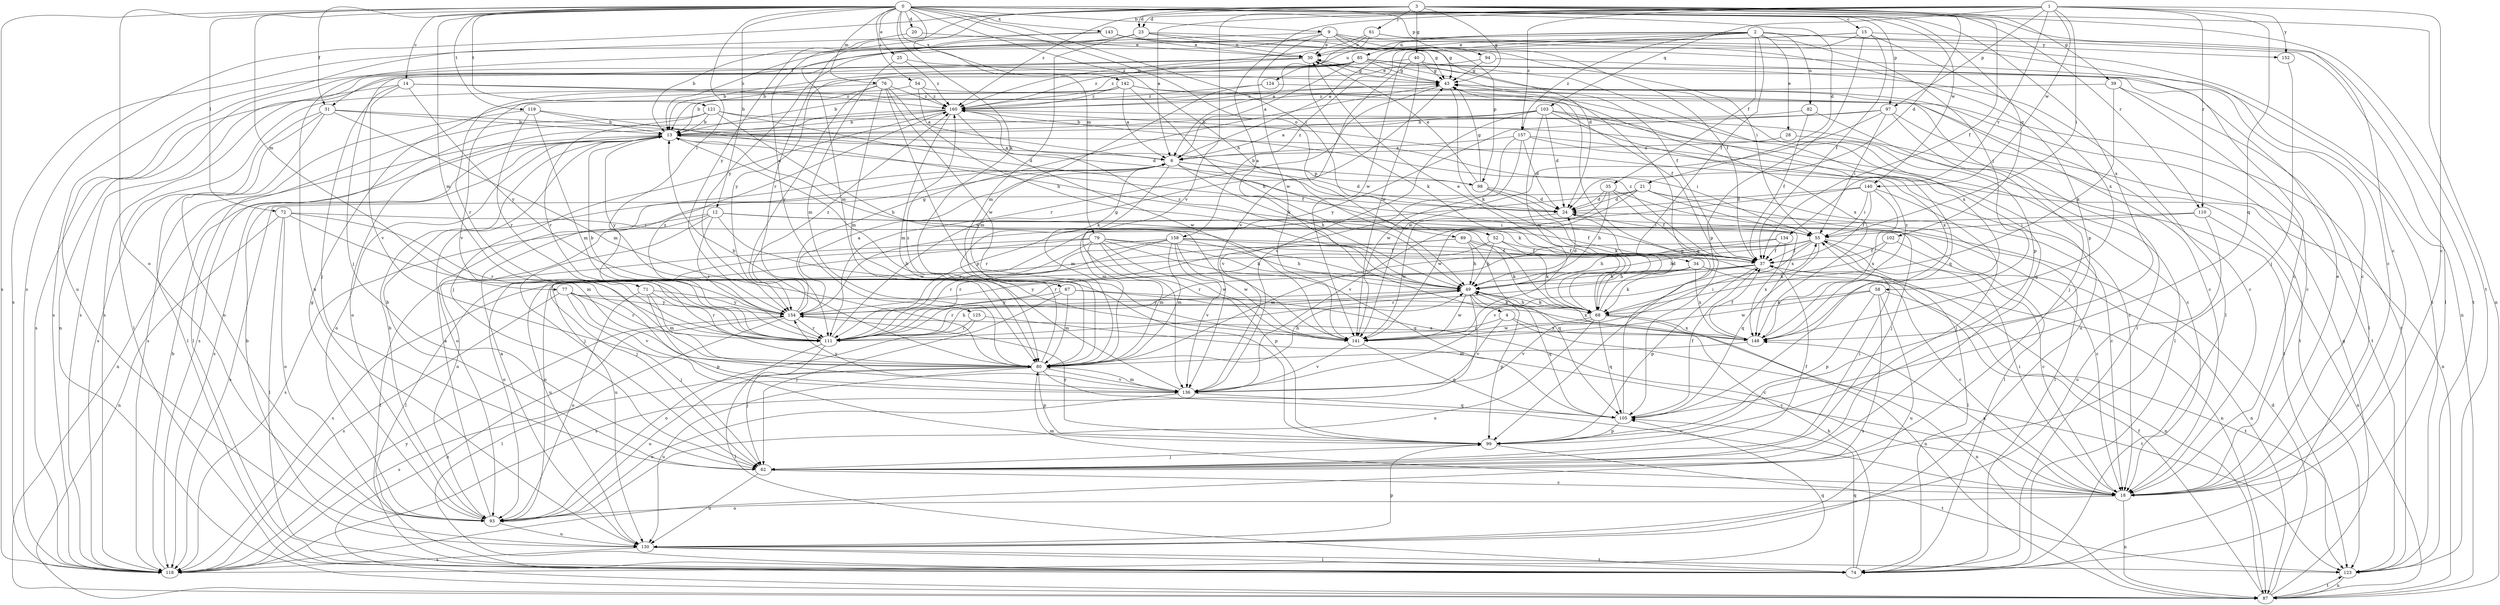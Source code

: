 strict digraph  {
0;
1;
2;
3;
4;
6;
9;
12;
13;
14;
15;
18;
20;
21;
23;
24;
25;
28;
30;
31;
34;
35;
37;
39;
40;
43;
49;
52;
54;
55;
58;
61;
62;
67;
68;
71;
72;
74;
76;
77;
79;
80;
82;
85;
87;
89;
93;
94;
97;
98;
99;
102;
103;
105;
110;
111;
118;
119;
121;
123;
124;
125;
130;
134;
136;
140;
141;
142;
143;
148;
152;
154;
157;
158;
160;
0 -> 9  [label=b];
0 -> 12  [label=b];
0 -> 14  [label=c];
0 -> 15  [label=c];
0 -> 18  [label=c];
0 -> 20  [label=d];
0 -> 21  [label=d];
0 -> 25  [label=e];
0 -> 31  [label=f];
0 -> 49  [label=h];
0 -> 52  [label=i];
0 -> 54  [label=i];
0 -> 67  [label=k];
0 -> 71  [label=l];
0 -> 72  [label=l];
0 -> 76  [label=m];
0 -> 77  [label=m];
0 -> 79  [label=m];
0 -> 80  [label=m];
0 -> 89  [label=o];
0 -> 93  [label=o];
0 -> 94  [label=p];
0 -> 97  [label=p];
0 -> 102  [label=q];
0 -> 110  [label=r];
0 -> 118  [label=s];
0 -> 119  [label=t];
0 -> 121  [label=t];
0 -> 140  [label=w];
0 -> 142  [label=x];
0 -> 143  [label=x];
0 -> 148  [label=x];
1 -> 4  [label=a];
1 -> 6  [label=a];
1 -> 18  [label=c];
1 -> 23  [label=d];
1 -> 55  [label=i];
1 -> 97  [label=p];
1 -> 103  [label=q];
1 -> 105  [label=q];
1 -> 110  [label=r];
1 -> 134  [label=v];
1 -> 136  [label=v];
1 -> 140  [label=w];
1 -> 152  [label=y];
1 -> 157  [label=z];
2 -> 6  [label=a];
2 -> 28  [label=e];
2 -> 31  [label=f];
2 -> 34  [label=f];
2 -> 35  [label=f];
2 -> 58  [label=j];
2 -> 74  [label=l];
2 -> 82  [label=n];
2 -> 85  [label=n];
2 -> 124  [label=u];
2 -> 152  [label=y];
2 -> 157  [label=z];
2 -> 158  [label=z];
3 -> 23  [label=d];
3 -> 24  [label=d];
3 -> 37  [label=f];
3 -> 39  [label=g];
3 -> 40  [label=g];
3 -> 43  [label=g];
3 -> 61  [label=j];
3 -> 87  [label=n];
3 -> 118  [label=s];
3 -> 123  [label=t];
3 -> 125  [label=u];
3 -> 154  [label=y];
3 -> 160  [label=z];
4 -> 111  [label=r];
4 -> 123  [label=t];
4 -> 136  [label=v];
4 -> 148  [label=x];
6 -> 24  [label=d];
6 -> 49  [label=h];
6 -> 67  [label=k];
6 -> 68  [label=k];
6 -> 80  [label=m];
6 -> 93  [label=o];
6 -> 98  [label=p];
9 -> 30  [label=e];
9 -> 37  [label=f];
9 -> 43  [label=g];
9 -> 98  [label=p];
9 -> 99  [label=p];
9 -> 130  [label=u];
9 -> 141  [label=w];
9 -> 154  [label=y];
12 -> 18  [label=c];
12 -> 37  [label=f];
12 -> 55  [label=i];
12 -> 62  [label=j];
12 -> 93  [label=o];
12 -> 111  [label=r];
12 -> 118  [label=s];
12 -> 141  [label=w];
13 -> 6  [label=a];
13 -> 37  [label=f];
13 -> 49  [label=h];
13 -> 55  [label=i];
13 -> 87  [label=n];
13 -> 93  [label=o];
13 -> 118  [label=s];
13 -> 154  [label=y];
14 -> 18  [label=c];
14 -> 62  [label=j];
14 -> 118  [label=s];
14 -> 136  [label=v];
14 -> 154  [label=y];
14 -> 160  [label=z];
15 -> 30  [label=e];
15 -> 37  [label=f];
15 -> 99  [label=p];
15 -> 118  [label=s];
15 -> 123  [label=t];
15 -> 141  [label=w];
15 -> 148  [label=x];
18 -> 30  [label=e];
18 -> 55  [label=i];
18 -> 80  [label=m];
18 -> 87  [label=n];
18 -> 93  [label=o];
18 -> 148  [label=x];
20 -> 13  [label=b];
20 -> 30  [label=e];
21 -> 18  [label=c];
21 -> 24  [label=d];
21 -> 74  [label=l];
21 -> 80  [label=m];
21 -> 118  [label=s];
21 -> 141  [label=w];
21 -> 148  [label=x];
23 -> 13  [label=b];
23 -> 30  [label=e];
23 -> 43  [label=g];
23 -> 80  [label=m];
23 -> 111  [label=r];
23 -> 123  [label=t];
24 -> 55  [label=i];
24 -> 141  [label=w];
25 -> 43  [label=g];
25 -> 80  [label=m];
25 -> 160  [label=z];
28 -> 6  [label=a];
28 -> 123  [label=t];
30 -> 43  [label=g];
30 -> 62  [label=j];
30 -> 68  [label=k];
30 -> 87  [label=n];
30 -> 118  [label=s];
30 -> 160  [label=z];
31 -> 13  [label=b];
31 -> 24  [label=d];
31 -> 74  [label=l];
31 -> 80  [label=m];
31 -> 93  [label=o];
31 -> 118  [label=s];
34 -> 18  [label=c];
34 -> 49  [label=h];
34 -> 68  [label=k];
34 -> 148  [label=x];
34 -> 154  [label=y];
35 -> 24  [label=d];
35 -> 37  [label=f];
35 -> 49  [label=h];
35 -> 62  [label=j];
35 -> 136  [label=v];
37 -> 49  [label=h];
37 -> 87  [label=n];
37 -> 99  [label=p];
37 -> 111  [label=r];
37 -> 118  [label=s];
37 -> 160  [label=z];
39 -> 18  [label=c];
39 -> 68  [label=k];
39 -> 74  [label=l];
39 -> 160  [label=z];
40 -> 18  [label=c];
40 -> 43  [label=g];
40 -> 118  [label=s];
40 -> 136  [label=v];
40 -> 141  [label=w];
40 -> 148  [label=x];
43 -> 30  [label=e];
43 -> 68  [label=k];
43 -> 74  [label=l];
43 -> 105  [label=q];
43 -> 111  [label=r];
43 -> 160  [label=z];
49 -> 24  [label=d];
49 -> 68  [label=k];
49 -> 87  [label=n];
49 -> 99  [label=p];
49 -> 105  [label=q];
49 -> 111  [label=r];
49 -> 118  [label=s];
49 -> 141  [label=w];
49 -> 154  [label=y];
49 -> 160  [label=z];
52 -> 37  [label=f];
52 -> 49  [label=h];
52 -> 68  [label=k];
52 -> 111  [label=r];
54 -> 6  [label=a];
54 -> 18  [label=c];
54 -> 111  [label=r];
54 -> 160  [label=z];
55 -> 37  [label=f];
55 -> 49  [label=h];
55 -> 74  [label=l];
55 -> 87  [label=n];
55 -> 93  [label=o];
55 -> 105  [label=q];
55 -> 111  [label=r];
55 -> 136  [label=v];
58 -> 68  [label=k];
58 -> 99  [label=p];
58 -> 118  [label=s];
58 -> 123  [label=t];
58 -> 130  [label=u];
58 -> 141  [label=w];
61 -> 6  [label=a];
61 -> 18  [label=c];
61 -> 30  [label=e];
61 -> 87  [label=n];
61 -> 160  [label=z];
62 -> 13  [label=b];
62 -> 18  [label=c];
62 -> 37  [label=f];
62 -> 43  [label=g];
62 -> 55  [label=i];
62 -> 130  [label=u];
67 -> 18  [label=c];
67 -> 62  [label=j];
67 -> 80  [label=m];
67 -> 148  [label=x];
67 -> 154  [label=y];
68 -> 24  [label=d];
68 -> 30  [label=e];
68 -> 49  [label=h];
68 -> 87  [label=n];
68 -> 93  [label=o];
68 -> 105  [label=q];
68 -> 136  [label=v];
68 -> 141  [label=w];
68 -> 148  [label=x];
71 -> 80  [label=m];
71 -> 93  [label=o];
71 -> 99  [label=p];
71 -> 111  [label=r];
71 -> 154  [label=y];
72 -> 55  [label=i];
72 -> 74  [label=l];
72 -> 80  [label=m];
72 -> 87  [label=n];
72 -> 93  [label=o];
72 -> 111  [label=r];
74 -> 49  [label=h];
74 -> 105  [label=q];
76 -> 13  [label=b];
76 -> 49  [label=h];
76 -> 74  [label=l];
76 -> 80  [label=m];
76 -> 99  [label=p];
76 -> 141  [label=w];
76 -> 154  [label=y];
76 -> 160  [label=z];
77 -> 62  [label=j];
77 -> 68  [label=k];
77 -> 111  [label=r];
77 -> 118  [label=s];
77 -> 136  [label=v];
77 -> 154  [label=y];
79 -> 37  [label=f];
79 -> 49  [label=h];
79 -> 62  [label=j];
79 -> 74  [label=l];
79 -> 80  [label=m];
79 -> 99  [label=p];
79 -> 105  [label=q];
79 -> 111  [label=r];
79 -> 141  [label=w];
80 -> 13  [label=b];
80 -> 18  [label=c];
80 -> 49  [label=h];
80 -> 93  [label=o];
80 -> 99  [label=p];
80 -> 118  [label=s];
80 -> 130  [label=u];
80 -> 136  [label=v];
80 -> 160  [label=z];
82 -> 13  [label=b];
82 -> 37  [label=f];
82 -> 62  [label=j];
85 -> 6  [label=a];
85 -> 13  [label=b];
85 -> 37  [label=f];
85 -> 43  [label=g];
85 -> 74  [label=l];
85 -> 99  [label=p];
85 -> 118  [label=s];
85 -> 154  [label=y];
85 -> 160  [label=z];
87 -> 24  [label=d];
87 -> 37  [label=f];
87 -> 43  [label=g];
87 -> 123  [label=t];
89 -> 37  [label=f];
89 -> 49  [label=h];
89 -> 68  [label=k];
89 -> 74  [label=l];
89 -> 105  [label=q];
89 -> 130  [label=u];
93 -> 6  [label=a];
93 -> 13  [label=b];
93 -> 43  [label=g];
93 -> 130  [label=u];
94 -> 13  [label=b];
94 -> 18  [label=c];
94 -> 43  [label=g];
97 -> 13  [label=b];
97 -> 55  [label=i];
97 -> 74  [label=l];
97 -> 123  [label=t];
97 -> 141  [label=w];
97 -> 154  [label=y];
98 -> 13  [label=b];
98 -> 24  [label=d];
98 -> 30  [label=e];
98 -> 43  [label=g];
98 -> 68  [label=k];
98 -> 74  [label=l];
99 -> 62  [label=j];
99 -> 123  [label=t];
99 -> 154  [label=y];
102 -> 18  [label=c];
102 -> 37  [label=f];
102 -> 68  [label=k];
103 -> 6  [label=a];
103 -> 13  [label=b];
103 -> 24  [label=d];
103 -> 105  [label=q];
103 -> 130  [label=u];
103 -> 136  [label=v];
103 -> 141  [label=w];
103 -> 148  [label=x];
105 -> 37  [label=f];
105 -> 43  [label=g];
105 -> 99  [label=p];
110 -> 55  [label=i];
110 -> 87  [label=n];
110 -> 111  [label=r];
110 -> 130  [label=u];
111 -> 13  [label=b];
111 -> 43  [label=g];
111 -> 49  [label=h];
111 -> 62  [label=j];
111 -> 74  [label=l];
111 -> 160  [label=z];
118 -> 13  [label=b];
118 -> 105  [label=q];
118 -> 154  [label=y];
119 -> 13  [label=b];
119 -> 68  [label=k];
119 -> 80  [label=m];
119 -> 111  [label=r];
119 -> 118  [label=s];
121 -> 13  [label=b];
121 -> 18  [label=c];
121 -> 24  [label=d];
121 -> 74  [label=l];
121 -> 111  [label=r];
121 -> 141  [label=w];
123 -> 87  [label=n];
124 -> 80  [label=m];
124 -> 123  [label=t];
124 -> 160  [label=z];
125 -> 18  [label=c];
125 -> 93  [label=o];
125 -> 111  [label=r];
130 -> 6  [label=a];
130 -> 13  [label=b];
130 -> 74  [label=l];
130 -> 99  [label=p];
130 -> 118  [label=s];
130 -> 123  [label=t];
134 -> 37  [label=f];
134 -> 49  [label=h];
134 -> 80  [label=m];
134 -> 148  [label=x];
136 -> 13  [label=b];
136 -> 80  [label=m];
136 -> 93  [label=o];
136 -> 105  [label=q];
136 -> 154  [label=y];
140 -> 24  [label=d];
140 -> 37  [label=f];
140 -> 55  [label=i];
140 -> 62  [label=j];
140 -> 111  [label=r];
140 -> 148  [label=x];
141 -> 55  [label=i];
141 -> 105  [label=q];
141 -> 136  [label=v];
142 -> 6  [label=a];
142 -> 13  [label=b];
142 -> 37  [label=f];
142 -> 49  [label=h];
142 -> 136  [label=v];
142 -> 148  [label=x];
142 -> 160  [label=z];
143 -> 24  [label=d];
143 -> 30  [label=e];
143 -> 55  [label=i];
143 -> 80  [label=m];
143 -> 130  [label=u];
148 -> 37  [label=f];
148 -> 80  [label=m];
148 -> 160  [label=z];
152 -> 62  [label=j];
154 -> 6  [label=a];
154 -> 43  [label=g];
154 -> 74  [label=l];
154 -> 87  [label=n];
154 -> 111  [label=r];
154 -> 148  [label=x];
154 -> 160  [label=z];
157 -> 6  [label=a];
157 -> 18  [label=c];
157 -> 24  [label=d];
157 -> 87  [label=n];
157 -> 136  [label=v];
157 -> 141  [label=w];
158 -> 37  [label=f];
158 -> 49  [label=h];
158 -> 80  [label=m];
158 -> 87  [label=n];
158 -> 93  [label=o];
158 -> 111  [label=r];
158 -> 130  [label=u];
158 -> 136  [label=v];
158 -> 141  [label=w];
160 -> 13  [label=b];
160 -> 62  [label=j];
160 -> 80  [label=m];
160 -> 93  [label=o];
160 -> 118  [label=s];
160 -> 123  [label=t];
160 -> 141  [label=w];
}
